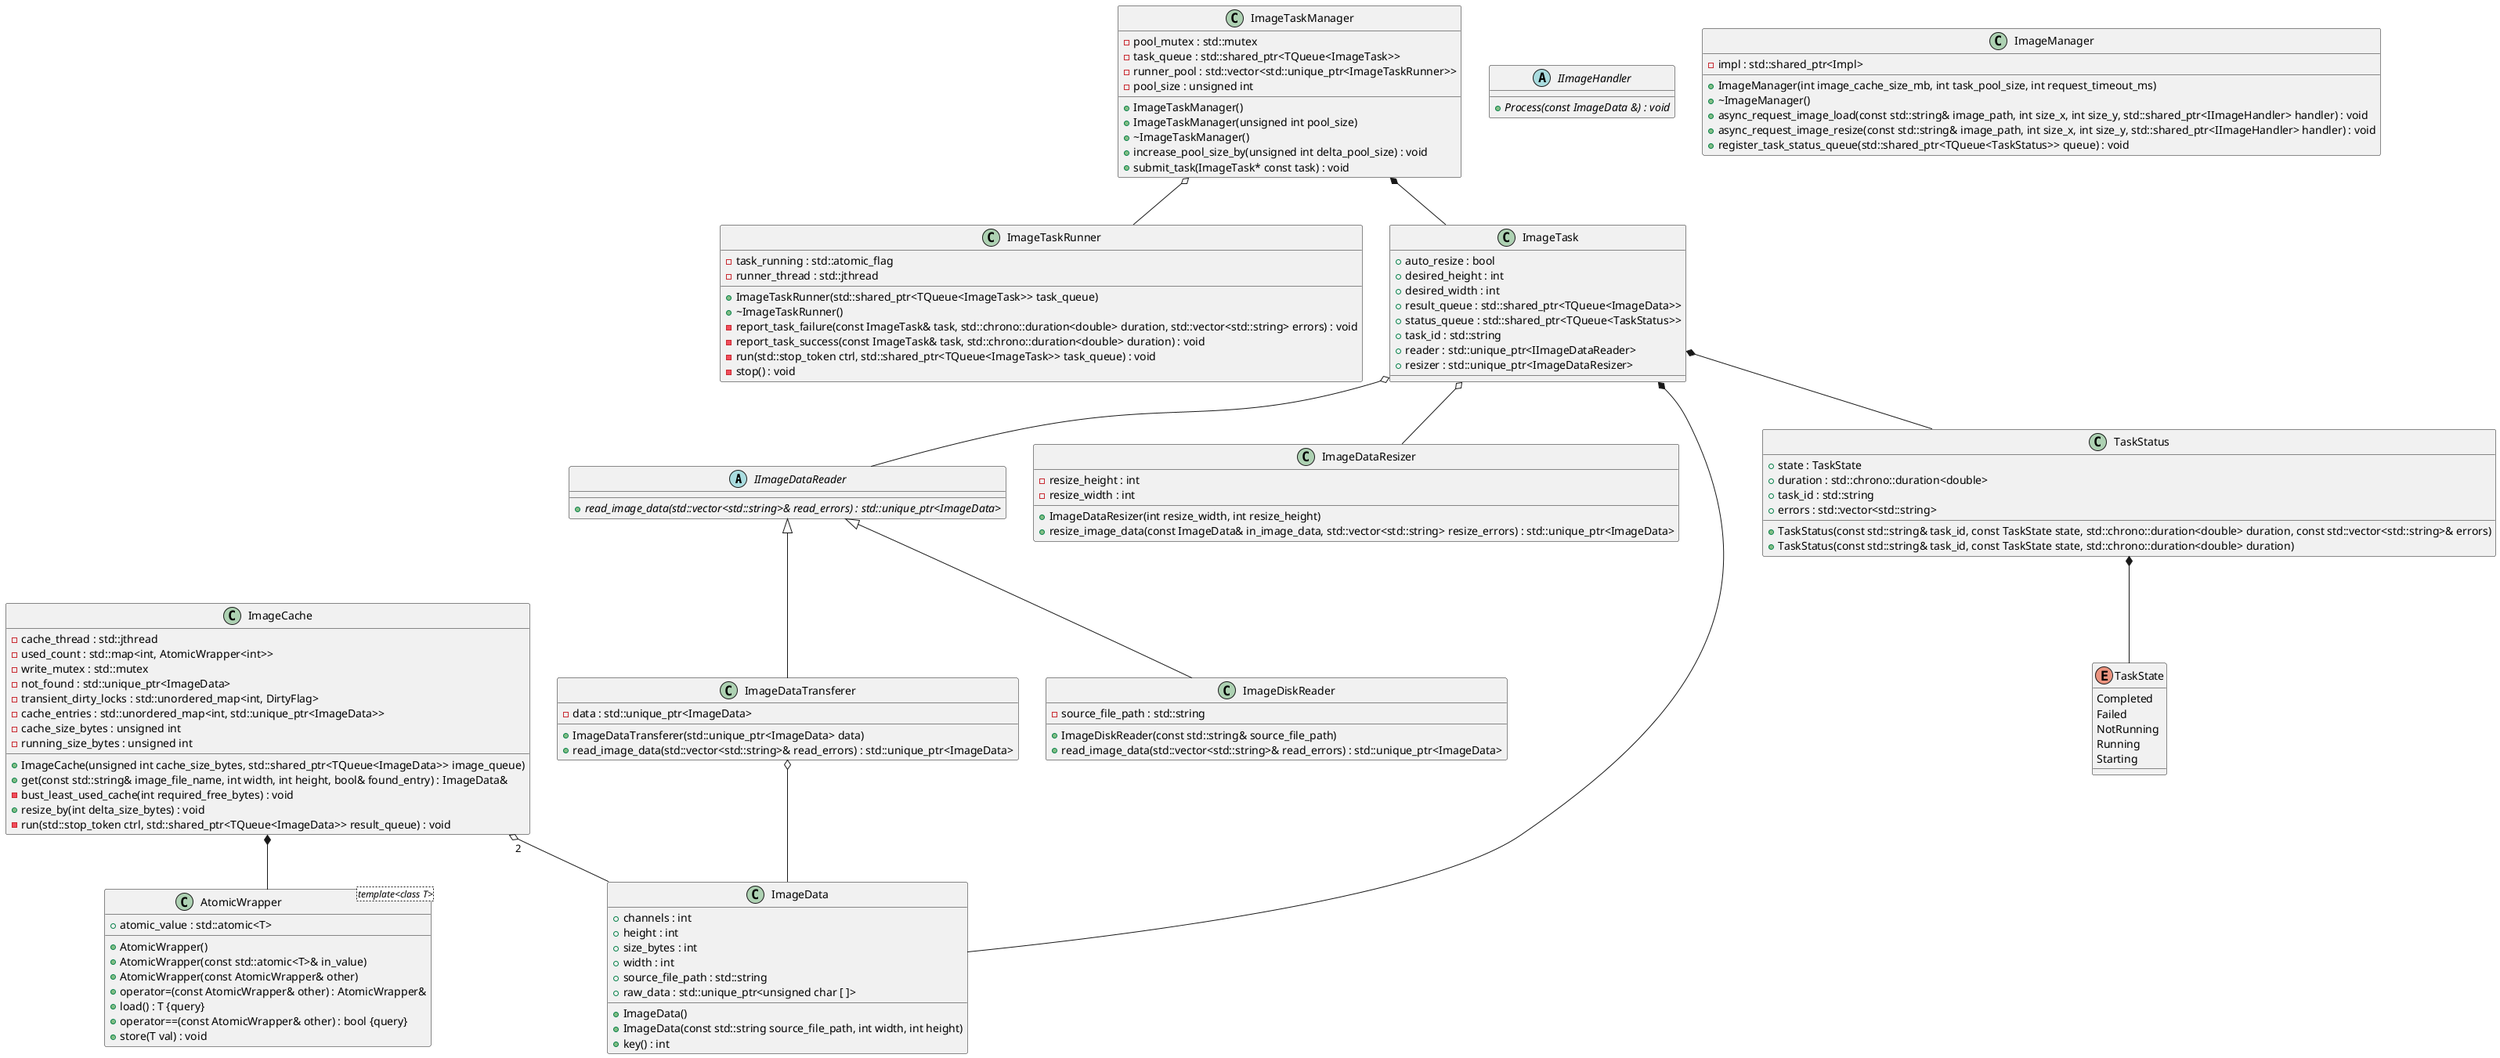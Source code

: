 @startuml





/' Objects '/

abstract class IImageDataReader {
	+{abstract} read_image_data(std::vector<std::string>& read_errors) : std::unique_ptr<ImageData>
}


abstract class IImageHandler {
	+{abstract} Process(const ImageData &) : void
}


class ImageCache {
	+ImageCache(unsigned int cache_size_bytes, std::shared_ptr<TQueue<ImageData>> image_queue)
	+get(const std::string& image_file_name, int width, int height, bool& found_entry) : ImageData&
	-cache_thread : std::jthread
	-used_count : std::map<int, AtomicWrapper<int>>
	-write_mutex : std::mutex
	-not_found : std::unique_ptr<ImageData>
	-transient_dirty_locks : std::unordered_map<int, DirtyFlag>
	-cache_entries : std::unordered_map<int, std::unique_ptr<ImageData>>
	-cache_size_bytes : unsigned int
	-running_size_bytes : unsigned int
	-bust_least_used_cache(int required_free_bytes) : void
	+resize_by(int delta_size_bytes) : void
	-run(std::stop_token ctrl, std::shared_ptr<TQueue<ImageData>> result_queue) : void
}


class ImageDataResizer {
	+ImageDataResizer(int resize_width, int resize_height)
	-resize_height : int
	-resize_width : int
	+resize_image_data(const ImageData& in_image_data, std::vector<std::string> resize_errors) : std::unique_ptr<ImageData>
}


class ImageDataTransferer {
	+ImageDataTransferer(std::unique_ptr<ImageData> data)
	-data : std::unique_ptr<ImageData>
	+read_image_data(std::vector<std::string>& read_errors) : std::unique_ptr<ImageData>
}


class ImageDiskReader {
	+ImageDiskReader(const std::string& source_file_path)
	-source_file_path : std::string
	+read_image_data(std::vector<std::string>& read_errors) : std::unique_ptr<ImageData>
}


class ImageManager {
	+ImageManager(int image_cache_size_mb, int task_pool_size, int request_timeout_ms)
	+~ImageManager()
	-impl : std::shared_ptr<Impl>
	+async_request_image_load(const std::string& image_path, int size_x, int size_y, std::shared_ptr<IImageHandler> handler) : void
	+async_request_image_resize(const std::string& image_path, int size_x, int size_y, std::shared_ptr<IImageHandler> handler) : void
	+register_task_status_queue(std::shared_ptr<TQueue<TaskStatus>> queue) : void
}


class ImageTaskManager {
	+ImageTaskManager()
	+ImageTaskManager(unsigned int pool_size)
	+~ImageTaskManager()
	-pool_mutex : std::mutex
	-task_queue : std::shared_ptr<TQueue<ImageTask>>
	-runner_pool : std::vector<std::unique_ptr<ImageTaskRunner>>
	-pool_size : unsigned int
	+increase_pool_size_by(unsigned int delta_pool_size) : void
	+submit_task(ImageTask* const task) : void
}


class ImageTaskRunner {
	+ImageTaskRunner(std::shared_ptr<TQueue<ImageTask>> task_queue)
	+~ImageTaskRunner()
	-task_running : std::atomic_flag
	-runner_thread : std::jthread
	-report_task_failure(const ImageTask& task, std::chrono::duration<double> duration, std::vector<std::string> errors) : void
	-report_task_success(const ImageTask& task, std::chrono::duration<double> duration) : void
	-run(std::stop_token ctrl, std::shared_ptr<TQueue<ImageTask>> task_queue) : void
	-stop() : void
}


enum TaskState {
	Completed
	Failed
	NotRunning
	Running
	Starting
}


class AtomicWrapper <template<class T>> {
	+AtomicWrapper()
	+AtomicWrapper(const std::atomic<T>& in_value)
	+AtomicWrapper(const AtomicWrapper& other)
	+operator=(const AtomicWrapper& other) : AtomicWrapper&
	+load() : T {query}
	+operator==(const AtomicWrapper& other) : bool {query}
	+atomic_value : std::atomic<T>
	+store(T val) : void
}


class ImageData {
	+ImageData()
	+ImageData(const std::string source_file_path, int width, int height)
	+channels : int
	+height : int
	+key() : int
	+size_bytes : int
	+width : int
	+source_file_path : std::string
	+raw_data : std::unique_ptr<unsigned char [ ]>
}


class ImageTask {
	+auto_resize : bool
	+desired_height : int
	+desired_width : int
	+result_queue : std::shared_ptr<TQueue<ImageData>>
	+status_queue : std::shared_ptr<TQueue<TaskStatus>>
	+task_id : std::string
	+reader : std::unique_ptr<IImageDataReader>
	+resizer : std::unique_ptr<ImageDataResizer>
}


class TaskStatus {
	+TaskStatus(const std::string& task_id, const TaskState state, std::chrono::duration<double> duration, const std::vector<std::string>& errors)
	+TaskStatus(const std::string& task_id, const TaskState state, std::chrono::duration<double> duration)
	+state : TaskState
	+duration : std::chrono::duration<double>
	+task_id : std::string
	+errors : std::vector<std::string>
}





/' Inheritance relationships '/

IImageDataReader <|-- ImageDataTransferer


IImageDataReader <|-- ImageDiskReader





/' Aggregation relationships '/

ImageCache *-- AtomicWrapper


ImageCache "2" o-- ImageData


ImageDataTransferer o-- ImageData


ImageTask o-- IImageDataReader


ImageTask *-- ImageData


ImageTask o-- ImageDataResizer


ImageTask *-- TaskStatus


ImageTaskManager *-- ImageTask


ImageTaskManager o-- ImageTaskRunner


TaskStatus *-- TaskState






/' Nested objects '/



@enduml
